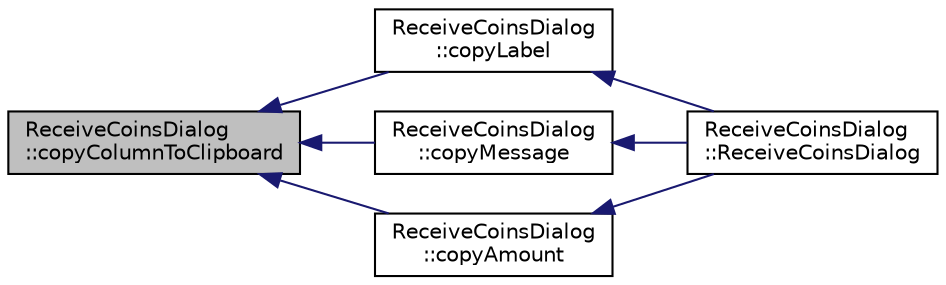 digraph "ReceiveCoinsDialog::copyColumnToClipboard"
{
  edge [fontname="Helvetica",fontsize="10",labelfontname="Helvetica",labelfontsize="10"];
  node [fontname="Helvetica",fontsize="10",shape=record];
  rankdir="LR";
  Node65 [label="ReceiveCoinsDialog\l::copyColumnToClipboard",height=0.2,width=0.4,color="black", fillcolor="grey75", style="filled", fontcolor="black"];
  Node65 -> Node66 [dir="back",color="midnightblue",fontsize="10",style="solid",fontname="Helvetica"];
  Node66 [label="ReceiveCoinsDialog\l::copyLabel",height=0.2,width=0.4,color="black", fillcolor="white", style="filled",URL="$class_receive_coins_dialog.html#abdd69012e01da1d61b0bf622f9e156b1"];
  Node66 -> Node67 [dir="back",color="midnightblue",fontsize="10",style="solid",fontname="Helvetica"];
  Node67 [label="ReceiveCoinsDialog\l::ReceiveCoinsDialog",height=0.2,width=0.4,color="black", fillcolor="white", style="filled",URL="$class_receive_coins_dialog.html#a0c982b94b7f23da8f208d09904352f89"];
  Node65 -> Node68 [dir="back",color="midnightblue",fontsize="10",style="solid",fontname="Helvetica"];
  Node68 [label="ReceiveCoinsDialog\l::copyMessage",height=0.2,width=0.4,color="black", fillcolor="white", style="filled",URL="$class_receive_coins_dialog.html#a99b4d3cbb14744e8b3eff41f83413cb7"];
  Node68 -> Node67 [dir="back",color="midnightblue",fontsize="10",style="solid",fontname="Helvetica"];
  Node65 -> Node69 [dir="back",color="midnightblue",fontsize="10",style="solid",fontname="Helvetica"];
  Node69 [label="ReceiveCoinsDialog\l::copyAmount",height=0.2,width=0.4,color="black", fillcolor="white", style="filled",URL="$class_receive_coins_dialog.html#a3f8309dfaa944576bae760ba33222463"];
  Node69 -> Node67 [dir="back",color="midnightblue",fontsize="10",style="solid",fontname="Helvetica"];
}

